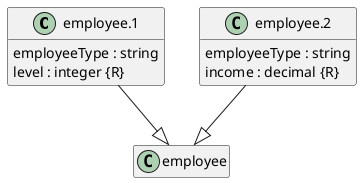 @startuml
hide <<Path>> circle
hide <<Response>> circle
hide <<Parameter>> circle
hide empty methods
hide empty fields
set namespaceSeparator none

class "employee.1" as employee.1 {
  {field} employeeType : string
  {field} level : integer {R}
}

class "employee.2" as employee.2 {
  {field} employeeType : string
  {field} income : decimal {R}
}

class "employee" as employee {
}

"employee.1" --|> "employee"

"employee.2" --|> "employee"

@enduml